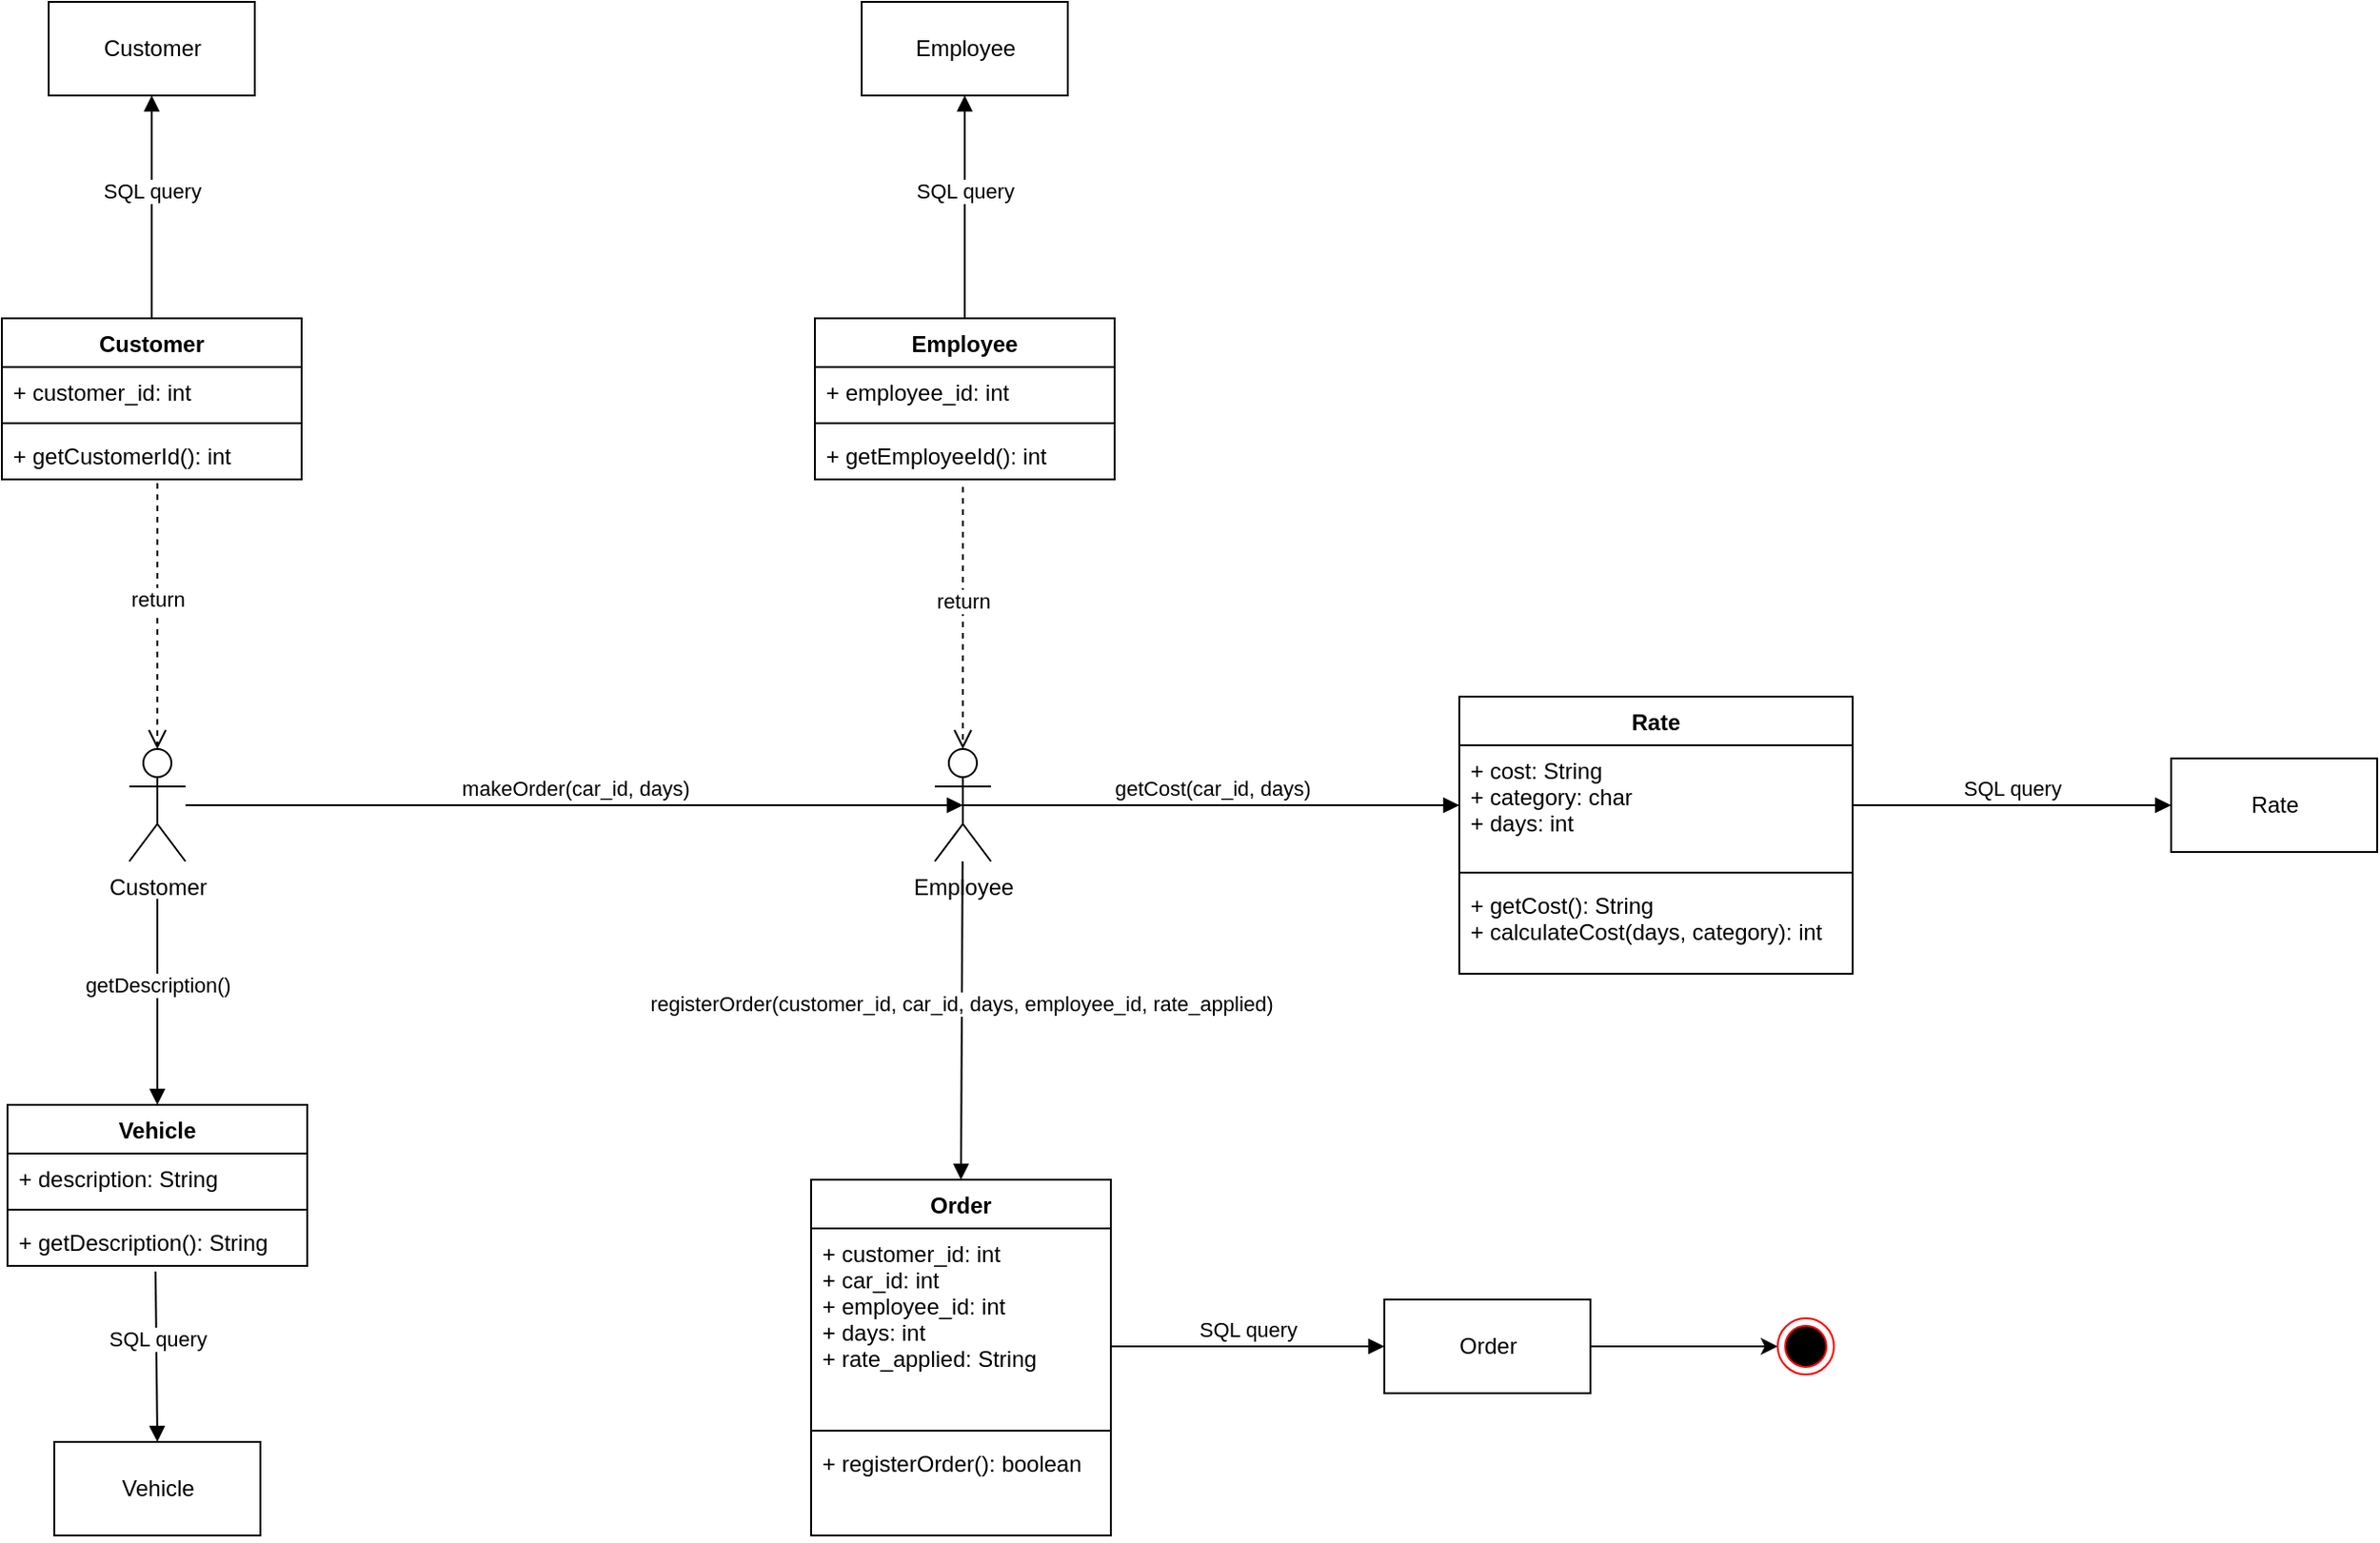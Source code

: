 <mxfile version="13.7.7" type="device"><diagram name="Page-1" id="e7e014a7-5840-1c2e-5031-d8a46d1fe8dd"><mxGraphModel dx="868" dy="1308" grid="1" gridSize="10" guides="1" tooltips="1" connect="1" arrows="1" fold="1" page="1" pageScale="1" pageWidth="1169" pageHeight="826" background="#ffffff" math="0" shadow="0"><root><mxCell id="0"/><mxCell id="1" parent="0"/><mxCell id="Vfn9phdollyrZABHY9L5-92" style="edgeStyle=orthogonalEdgeStyle;rounded=0;orthogonalLoop=1;jettySize=auto;html=1;entryX=0;entryY=0.5;entryDx=0;entryDy=0;" edge="1" parent="1" source="Vfn9phdollyrZABHY9L5-43" target="Vfn9phdollyrZABHY9L5-90"><mxGeometry relative="1" as="geometry"/></mxCell><mxCell id="Vfn9phdollyrZABHY9L5-43" value="Order" style="html=1;" vertex="1" parent="1"><mxGeometry x="1000" y="464" width="110" height="50" as="geometry"/></mxCell><mxCell id="Vfn9phdollyrZABHY9L5-44" value="Customer" style="shape=umlActor;verticalLabelPosition=bottom;verticalAlign=top;html=1;" vertex="1" parent="1"><mxGeometry x="330" y="170" width="30" height="60" as="geometry"/></mxCell><mxCell id="Vfn9phdollyrZABHY9L5-46" value="makeOrder(car_id, days)" style="html=1;verticalAlign=bottom;endArrow=block;entryX=0.5;entryY=0.5;entryDx=0;entryDy=0;entryPerimeter=0;" edge="1" parent="1" target="Vfn9phdollyrZABHY9L5-61"><mxGeometry width="80" relative="1" as="geometry"><mxPoint x="360" y="200" as="sourcePoint"/><mxPoint x="500" y="200" as="targetPoint"/></mxGeometry></mxCell><mxCell id="Vfn9phdollyrZABHY9L5-52" value="getDescription()" style="html=1;verticalAlign=bottom;endArrow=block;entryX=0.5;entryY=0;entryDx=0;entryDy=0;" edge="1" parent="1" target="Vfn9phdollyrZABHY9L5-48"><mxGeometry width="80" relative="1" as="geometry"><mxPoint x="345" y="250" as="sourcePoint"/><mxPoint x="410" y="280" as="targetPoint"/></mxGeometry></mxCell><mxCell id="Vfn9phdollyrZABHY9L5-48" value="Vehicle" style="swimlane;fontStyle=1;align=center;verticalAlign=top;childLayout=stackLayout;horizontal=1;startSize=26;horizontalStack=0;resizeParent=1;resizeParentMax=0;resizeLast=0;collapsible=1;marginBottom=0;" vertex="1" parent="1"><mxGeometry x="265" y="360" width="160" height="86" as="geometry"/></mxCell><mxCell id="Vfn9phdollyrZABHY9L5-49" value="+ description: String" style="text;strokeColor=none;fillColor=none;align=left;verticalAlign=top;spacingLeft=4;spacingRight=4;overflow=hidden;rotatable=0;points=[[0,0.5],[1,0.5]];portConstraint=eastwest;" vertex="1" parent="Vfn9phdollyrZABHY9L5-48"><mxGeometry y="26" width="160" height="26" as="geometry"/></mxCell><mxCell id="Vfn9phdollyrZABHY9L5-50" value="" style="line;strokeWidth=1;fillColor=none;align=left;verticalAlign=middle;spacingTop=-1;spacingLeft=3;spacingRight=3;rotatable=0;labelPosition=right;points=[];portConstraint=eastwest;" vertex="1" parent="Vfn9phdollyrZABHY9L5-48"><mxGeometry y="52" width="160" height="8" as="geometry"/></mxCell><mxCell id="Vfn9phdollyrZABHY9L5-51" value="+ getDescription(): String" style="text;strokeColor=none;fillColor=none;align=left;verticalAlign=top;spacingLeft=4;spacingRight=4;overflow=hidden;rotatable=0;points=[[0,0.5],[1,0.5]];portConstraint=eastwest;" vertex="1" parent="Vfn9phdollyrZABHY9L5-48"><mxGeometry y="60" width="160" height="26" as="geometry"/></mxCell><mxCell id="Vfn9phdollyrZABHY9L5-53" value="Vehicle" style="html=1;" vertex="1" parent="1"><mxGeometry x="290" y="540" width="110" height="50" as="geometry"/></mxCell><mxCell id="Vfn9phdollyrZABHY9L5-54" value="SQL query" style="html=1;verticalAlign=bottom;endArrow=block;exitX=0.494;exitY=1.115;exitDx=0;exitDy=0;exitPerimeter=0;entryX=0.5;entryY=0;entryDx=0;entryDy=0;" edge="1" parent="1" source="Vfn9phdollyrZABHY9L5-51" target="Vfn9phdollyrZABHY9L5-53"><mxGeometry width="80" relative="1" as="geometry"><mxPoint x="380" y="480" as="sourcePoint"/><mxPoint x="600" y="480" as="targetPoint"/></mxGeometry></mxCell><mxCell id="Vfn9phdollyrZABHY9L5-60" value="Rate" style="html=1;" vertex="1" parent="1"><mxGeometry x="1420" y="175" width="110" height="50" as="geometry"/></mxCell><mxCell id="Vfn9phdollyrZABHY9L5-61" value="Employee" style="shape=umlActor;verticalLabelPosition=bottom;verticalAlign=top;html=1;" vertex="1" parent="1"><mxGeometry x="760" y="170" width="30" height="60" as="geometry"/></mxCell><mxCell id="Vfn9phdollyrZABHY9L5-65" value="registerOrder(customer_id, car_id, days, employee_id, rate_applied)" style="html=1;verticalAlign=bottom;endArrow=block;entryX=0.5;entryY=0;entryDx=0;entryDy=0;" edge="1" parent="1" source="Vfn9phdollyrZABHY9L5-61" target="Vfn9phdollyrZABHY9L5-55"><mxGeometry width="80" relative="1" as="geometry"><mxPoint x="750" y="270" as="sourcePoint"/><mxPoint x="830" y="270" as="targetPoint"/></mxGeometry></mxCell><mxCell id="Vfn9phdollyrZABHY9L5-55" value="Order" style="swimlane;fontStyle=1;align=center;verticalAlign=top;childLayout=stackLayout;horizontal=1;startSize=26;horizontalStack=0;resizeParent=1;resizeParentMax=0;resizeLast=0;collapsible=1;marginBottom=0;" vertex="1" parent="1"><mxGeometry x="694" y="400" width="160" height="190" as="geometry"/></mxCell><mxCell id="Vfn9phdollyrZABHY9L5-56" value="+ customer_id: int&#10;+ car_id: int&#10;+ employee_id: int&#10;+ days: int&#10;+ rate_applied: String" style="text;strokeColor=none;fillColor=none;align=left;verticalAlign=top;spacingLeft=4;spacingRight=4;overflow=hidden;rotatable=0;points=[[0,0.5],[1,0.5]];portConstraint=eastwest;" vertex="1" parent="Vfn9phdollyrZABHY9L5-55"><mxGeometry y="26" width="160" height="104" as="geometry"/></mxCell><mxCell id="Vfn9phdollyrZABHY9L5-57" value="" style="line;strokeWidth=1;fillColor=none;align=left;verticalAlign=middle;spacingTop=-1;spacingLeft=3;spacingRight=3;rotatable=0;labelPosition=right;points=[];portConstraint=eastwest;" vertex="1" parent="Vfn9phdollyrZABHY9L5-55"><mxGeometry y="130" width="160" height="8" as="geometry"/></mxCell><mxCell id="Vfn9phdollyrZABHY9L5-58" value="+ registerOrder(): boolean" style="text;strokeColor=none;fillColor=none;align=left;verticalAlign=top;spacingLeft=4;spacingRight=4;overflow=hidden;rotatable=0;points=[[0,0.5],[1,0.5]];portConstraint=eastwest;" vertex="1" parent="Vfn9phdollyrZABHY9L5-55"><mxGeometry y="138" width="160" height="52" as="geometry"/></mxCell><mxCell id="Vfn9phdollyrZABHY9L5-67" value="getCost(car_id, days)" style="html=1;verticalAlign=bottom;endArrow=block;exitX=0.5;exitY=0.5;exitDx=0;exitDy=0;exitPerimeter=0;entryX=0;entryY=0.5;entryDx=0;entryDy=0;" edge="1" parent="1" source="Vfn9phdollyrZABHY9L5-61" target="Vfn9phdollyrZABHY9L5-69"><mxGeometry width="80" relative="1" as="geometry"><mxPoint x="840" y="200" as="sourcePoint"/><mxPoint x="980" y="200" as="targetPoint"/></mxGeometry></mxCell><mxCell id="Vfn9phdollyrZABHY9L5-68" value="Rate" style="swimlane;fontStyle=1;align=center;verticalAlign=top;childLayout=stackLayout;horizontal=1;startSize=26;horizontalStack=0;resizeParent=1;resizeParentMax=0;resizeLast=0;collapsible=1;marginBottom=0;" vertex="1" parent="1"><mxGeometry x="1040" y="142" width="210" height="148" as="geometry"/></mxCell><mxCell id="Vfn9phdollyrZABHY9L5-69" value="+ cost: String&#10;+ category: char&#10;+ days: int" style="text;strokeColor=none;fillColor=none;align=left;verticalAlign=top;spacingLeft=4;spacingRight=4;overflow=hidden;rotatable=0;points=[[0,0.5],[1,0.5]];portConstraint=eastwest;" vertex="1" parent="Vfn9phdollyrZABHY9L5-68"><mxGeometry y="26" width="210" height="64" as="geometry"/></mxCell><mxCell id="Vfn9phdollyrZABHY9L5-70" value="" style="line;strokeWidth=1;fillColor=none;align=left;verticalAlign=middle;spacingTop=-1;spacingLeft=3;spacingRight=3;rotatable=0;labelPosition=right;points=[];portConstraint=eastwest;" vertex="1" parent="Vfn9phdollyrZABHY9L5-68"><mxGeometry y="90" width="210" height="8" as="geometry"/></mxCell><mxCell id="Vfn9phdollyrZABHY9L5-71" value="+ getCost(): String&#10;+ calculateCost(days, category): int" style="text;strokeColor=none;fillColor=none;align=left;verticalAlign=top;spacingLeft=4;spacingRight=4;overflow=hidden;rotatable=0;points=[[0,0.5],[1,0.5]];portConstraint=eastwest;" vertex="1" parent="Vfn9phdollyrZABHY9L5-68"><mxGeometry y="98" width="210" height="50" as="geometry"/></mxCell><mxCell id="Vfn9phdollyrZABHY9L5-73" value="SQL query" style="html=1;verticalAlign=bottom;endArrow=block;exitX=1;exitY=0.606;exitDx=0;exitDy=0;exitPerimeter=0;entryX=0;entryY=0.5;entryDx=0;entryDy=0;" edge="1" parent="1" source="Vfn9phdollyrZABHY9L5-56" target="Vfn9phdollyrZABHY9L5-43"><mxGeometry width="80" relative="1" as="geometry"><mxPoint x="890" y="490" as="sourcePoint"/><mxPoint x="970" y="490" as="targetPoint"/></mxGeometry></mxCell><mxCell id="Vfn9phdollyrZABHY9L5-74" value="SQL query" style="html=1;verticalAlign=bottom;endArrow=block;entryX=0;entryY=0.5;entryDx=0;entryDy=0;exitX=1;exitY=0.5;exitDx=0;exitDy=0;" edge="1" parent="1" source="Vfn9phdollyrZABHY9L5-69" target="Vfn9phdollyrZABHY9L5-60"><mxGeometry width="80" relative="1" as="geometry"><mxPoint x="1260" y="200" as="sourcePoint"/><mxPoint x="1340" y="200" as="targetPoint"/></mxGeometry></mxCell><mxCell id="Vfn9phdollyrZABHY9L5-80" value="return" style="html=1;verticalAlign=bottom;endArrow=open;dashed=1;endSize=8;exitX=0.519;exitY=1.077;exitDx=0;exitDy=0;exitPerimeter=0;entryX=0.5;entryY=0;entryDx=0;entryDy=0;entryPerimeter=0;" edge="1" parent="1" source="Vfn9phdollyrZABHY9L5-79" target="Vfn9phdollyrZABHY9L5-44"><mxGeometry relative="1" as="geometry"><mxPoint x="410" y="90" as="sourcePoint"/><mxPoint x="330" y="90" as="targetPoint"/></mxGeometry></mxCell><mxCell id="Vfn9phdollyrZABHY9L5-76" value="Customer" style="swimlane;fontStyle=1;align=center;verticalAlign=top;childLayout=stackLayout;horizontal=1;startSize=26;horizontalStack=0;resizeParent=1;resizeParentMax=0;resizeLast=0;collapsible=1;marginBottom=0;" vertex="1" parent="1"><mxGeometry x="262" y="-60" width="160" height="86" as="geometry"/></mxCell><mxCell id="Vfn9phdollyrZABHY9L5-77" value="+ customer_id: int" style="text;strokeColor=none;fillColor=none;align=left;verticalAlign=top;spacingLeft=4;spacingRight=4;overflow=hidden;rotatable=0;points=[[0,0.5],[1,0.5]];portConstraint=eastwest;" vertex="1" parent="Vfn9phdollyrZABHY9L5-76"><mxGeometry y="26" width="160" height="26" as="geometry"/></mxCell><mxCell id="Vfn9phdollyrZABHY9L5-78" value="" style="line;strokeWidth=1;fillColor=none;align=left;verticalAlign=middle;spacingTop=-1;spacingLeft=3;spacingRight=3;rotatable=0;labelPosition=right;points=[];portConstraint=eastwest;" vertex="1" parent="Vfn9phdollyrZABHY9L5-76"><mxGeometry y="52" width="160" height="8" as="geometry"/></mxCell><mxCell id="Vfn9phdollyrZABHY9L5-79" value="+ getCustomerId(): int" style="text;strokeColor=none;fillColor=none;align=left;verticalAlign=top;spacingLeft=4;spacingRight=4;overflow=hidden;rotatable=0;points=[[0,0.5],[1,0.5]];portConstraint=eastwest;" vertex="1" parent="Vfn9phdollyrZABHY9L5-76"><mxGeometry y="60" width="160" height="26" as="geometry"/></mxCell><mxCell id="Vfn9phdollyrZABHY9L5-81" value="Customer" style="html=1;" vertex="1" parent="1"><mxGeometry x="287" y="-229" width="110" height="50" as="geometry"/></mxCell><mxCell id="Vfn9phdollyrZABHY9L5-82" value="SQL query" style="html=1;verticalAlign=bottom;endArrow=block;exitX=0.5;exitY=0;exitDx=0;exitDy=0;entryX=0.5;entryY=1;entryDx=0;entryDy=0;" edge="1" parent="1" source="Vfn9phdollyrZABHY9L5-76" target="Vfn9phdollyrZABHY9L5-81"><mxGeometry width="80" relative="1" as="geometry"><mxPoint x="430" y="-20" as="sourcePoint"/><mxPoint x="510" y="-20" as="targetPoint"/></mxGeometry></mxCell><mxCell id="Vfn9phdollyrZABHY9L5-83" value="Employee" style="swimlane;fontStyle=1;align=center;verticalAlign=top;childLayout=stackLayout;horizontal=1;startSize=26;horizontalStack=0;resizeParent=1;resizeParentMax=0;resizeLast=0;collapsible=1;marginBottom=0;" vertex="1" parent="1"><mxGeometry x="696" y="-60" width="160" height="86" as="geometry"/></mxCell><mxCell id="Vfn9phdollyrZABHY9L5-84" value="+ employee_id: int" style="text;strokeColor=none;fillColor=none;align=left;verticalAlign=top;spacingLeft=4;spacingRight=4;overflow=hidden;rotatable=0;points=[[0,0.5],[1,0.5]];portConstraint=eastwest;" vertex="1" parent="Vfn9phdollyrZABHY9L5-83"><mxGeometry y="26" width="160" height="26" as="geometry"/></mxCell><mxCell id="Vfn9phdollyrZABHY9L5-85" value="" style="line;strokeWidth=1;fillColor=none;align=left;verticalAlign=middle;spacingTop=-1;spacingLeft=3;spacingRight=3;rotatable=0;labelPosition=right;points=[];portConstraint=eastwest;" vertex="1" parent="Vfn9phdollyrZABHY9L5-83"><mxGeometry y="52" width="160" height="8" as="geometry"/></mxCell><mxCell id="Vfn9phdollyrZABHY9L5-86" value="+ getEmployeeId(): int" style="text;strokeColor=none;fillColor=none;align=left;verticalAlign=top;spacingLeft=4;spacingRight=4;overflow=hidden;rotatable=0;points=[[0,0.5],[1,0.5]];portConstraint=eastwest;" vertex="1" parent="Vfn9phdollyrZABHY9L5-83"><mxGeometry y="60" width="160" height="26" as="geometry"/></mxCell><mxCell id="Vfn9phdollyrZABHY9L5-87" value="return" style="html=1;verticalAlign=bottom;endArrow=open;dashed=1;endSize=8;exitX=0.494;exitY=1.154;exitDx=0;exitDy=0;exitPerimeter=0;entryX=0.5;entryY=0;entryDx=0;entryDy=0;entryPerimeter=0;" edge="1" parent="1" source="Vfn9phdollyrZABHY9L5-86" target="Vfn9phdollyrZABHY9L5-61"><mxGeometry relative="1" as="geometry"><mxPoint x="830" y="70" as="sourcePoint"/><mxPoint x="750" y="70" as="targetPoint"/></mxGeometry></mxCell><mxCell id="Vfn9phdollyrZABHY9L5-88" value="Employee" style="html=1;" vertex="1" parent="1"><mxGeometry x="721" y="-229" width="110" height="50" as="geometry"/></mxCell><mxCell id="Vfn9phdollyrZABHY9L5-89" value="SQL query" style="html=1;verticalAlign=bottom;endArrow=block;entryX=0.5;entryY=1;entryDx=0;entryDy=0;exitX=0.5;exitY=0;exitDx=0;exitDy=0;" edge="1" parent="1" source="Vfn9phdollyrZABHY9L5-83" target="Vfn9phdollyrZABHY9L5-88"><mxGeometry width="80" relative="1" as="geometry"><mxPoint x="810" y="-90" as="sourcePoint"/><mxPoint x="776" y="-160" as="targetPoint"/></mxGeometry></mxCell><mxCell id="Vfn9phdollyrZABHY9L5-90" value="" style="ellipse;html=1;shape=endState;fillColor=#000000;strokeColor=#ff0000;" vertex="1" parent="1"><mxGeometry x="1210" y="474" width="30" height="30" as="geometry"/></mxCell></root></mxGraphModel></diagram></mxfile>